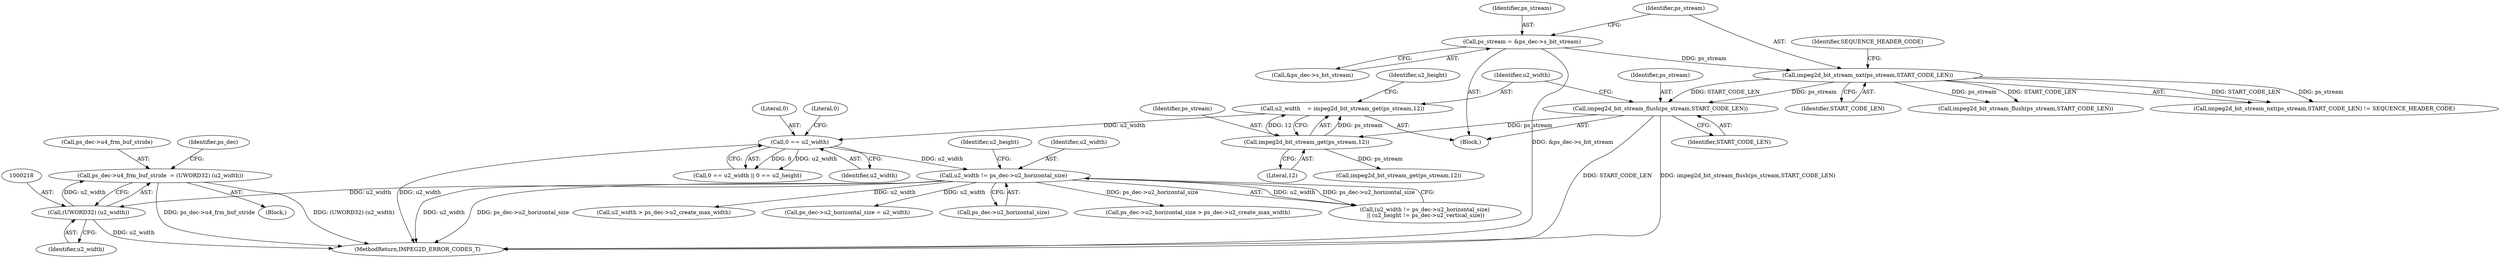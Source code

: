 digraph "0_Android_bef16671c891e16f25a7b174bc528eea109357be@pointer" {
"1000213" [label="(Call,ps_dec->u4_frm_buf_stride  = (UWORD32) (u2_width))"];
"1000217" [label="(Call,(UWORD32) (u2_width))"];
"1000178" [label="(Call,u2_width != ps_dec->u2_horizontal_size)"];
"1000163" [label="(Call,0 == u2_width)"];
"1000151" [label="(Call,u2_width    = impeg2d_bit_stream_get(ps_stream,12))"];
"1000153" [label="(Call,impeg2d_bit_stream_get(ps_stream,12))"];
"1000148" [label="(Call,impeg2d_bit_stream_flush(ps_stream,START_CODE_LEN))"];
"1000138" [label="(Call,impeg2d_bit_stream_nxt(ps_stream,START_CODE_LEN))"];
"1000128" [label="(Call,ps_stream = &ps_dec->s_bit_stream)"];
"1000143" [label="(Call,impeg2d_bit_stream_flush(ps_stream,START_CODE_LEN))"];
"1000177" [label="(Call,(u2_width != ps_dec->u2_horizontal_size)\n || (u2_height != ps_dec->u2_vertical_size))"];
"1000137" [label="(Call,impeg2d_bit_stream_nxt(ps_stream,START_CODE_LEN) != SEQUENCE_HEADER_CODE)"];
"1000128" [label="(Call,ps_stream = &ps_dec->s_bit_stream)"];
"1000150" [label="(Identifier,START_CODE_LEN)"];
"1000141" [label="(Identifier,SEQUENCE_HEADER_CODE)"];
"1000420" [label="(MethodReturn,IMPEG2D_ERROR_CODES_T)"];
"1000184" [label="(Identifier,u2_height)"];
"1000152" [label="(Identifier,u2_width)"];
"1000155" [label="(Literal,12)"];
"1000212" [label="(Block,)"];
"1000164" [label="(Literal,0)"];
"1000140" [label="(Identifier,START_CODE_LEN)"];
"1000162" [label="(Call,0 == u2_width || 0 == u2_height)"];
"1000219" [label="(Identifier,u2_width)"];
"1000129" [label="(Identifier,ps_stream)"];
"1000217" [label="(Call,(UWORD32) (u2_width))"];
"1000214" [label="(Call,ps_dec->u4_frm_buf_stride)"];
"1000157" [label="(Identifier,u2_height)"];
"1000138" [label="(Call,impeg2d_bit_stream_nxt(ps_stream,START_CODE_LEN))"];
"1000178" [label="(Call,u2_width != ps_dec->u2_horizontal_size)"];
"1000126" [label="(Block,)"];
"1000130" [label="(Call,&ps_dec->s_bit_stream)"];
"1000236" [label="(Call,u2_width > ps_dec->u2_create_max_width)"];
"1000213" [label="(Call,ps_dec->u4_frm_buf_stride  = (UWORD32) (u2_width))"];
"1000273" [label="(Identifier,ps_dec)"];
"1000139" [label="(Identifier,ps_stream)"];
"1000158" [label="(Call,impeg2d_bit_stream_get(ps_stream,12))"];
"1000196" [label="(Call,ps_dec->u2_horizontal_size = u2_width)"];
"1000148" [label="(Call,impeg2d_bit_stream_flush(ps_stream,START_CODE_LEN))"];
"1000180" [label="(Call,ps_dec->u2_horizontal_size)"];
"1000163" [label="(Call,0 == u2_width)"];
"1000271" [label="(Call,ps_dec->u2_horizontal_size > ps_dec->u2_create_max_width)"];
"1000153" [label="(Call,impeg2d_bit_stream_get(ps_stream,12))"];
"1000149" [label="(Identifier,ps_stream)"];
"1000154" [label="(Identifier,ps_stream)"];
"1000179" [label="(Identifier,u2_width)"];
"1000167" [label="(Literal,0)"];
"1000151" [label="(Call,u2_width    = impeg2d_bit_stream_get(ps_stream,12))"];
"1000165" [label="(Identifier,u2_width)"];
"1000213" -> "1000212"  [label="AST: "];
"1000213" -> "1000217"  [label="CFG: "];
"1000214" -> "1000213"  [label="AST: "];
"1000217" -> "1000213"  [label="AST: "];
"1000273" -> "1000213"  [label="CFG: "];
"1000213" -> "1000420"  [label="DDG: (UWORD32) (u2_width)"];
"1000213" -> "1000420"  [label="DDG: ps_dec->u4_frm_buf_stride"];
"1000217" -> "1000213"  [label="DDG: u2_width"];
"1000217" -> "1000219"  [label="CFG: "];
"1000218" -> "1000217"  [label="AST: "];
"1000219" -> "1000217"  [label="AST: "];
"1000217" -> "1000420"  [label="DDG: u2_width"];
"1000178" -> "1000217"  [label="DDG: u2_width"];
"1000178" -> "1000177"  [label="AST: "];
"1000178" -> "1000180"  [label="CFG: "];
"1000179" -> "1000178"  [label="AST: "];
"1000180" -> "1000178"  [label="AST: "];
"1000184" -> "1000178"  [label="CFG: "];
"1000177" -> "1000178"  [label="CFG: "];
"1000178" -> "1000420"  [label="DDG: u2_width"];
"1000178" -> "1000420"  [label="DDG: ps_dec->u2_horizontal_size"];
"1000178" -> "1000177"  [label="DDG: u2_width"];
"1000178" -> "1000177"  [label="DDG: ps_dec->u2_horizontal_size"];
"1000163" -> "1000178"  [label="DDG: u2_width"];
"1000178" -> "1000196"  [label="DDG: u2_width"];
"1000178" -> "1000236"  [label="DDG: u2_width"];
"1000178" -> "1000271"  [label="DDG: ps_dec->u2_horizontal_size"];
"1000163" -> "1000162"  [label="AST: "];
"1000163" -> "1000165"  [label="CFG: "];
"1000164" -> "1000163"  [label="AST: "];
"1000165" -> "1000163"  [label="AST: "];
"1000167" -> "1000163"  [label="CFG: "];
"1000162" -> "1000163"  [label="CFG: "];
"1000163" -> "1000420"  [label="DDG: u2_width"];
"1000163" -> "1000162"  [label="DDG: 0"];
"1000163" -> "1000162"  [label="DDG: u2_width"];
"1000151" -> "1000163"  [label="DDG: u2_width"];
"1000151" -> "1000126"  [label="AST: "];
"1000151" -> "1000153"  [label="CFG: "];
"1000152" -> "1000151"  [label="AST: "];
"1000153" -> "1000151"  [label="AST: "];
"1000157" -> "1000151"  [label="CFG: "];
"1000153" -> "1000151"  [label="DDG: ps_stream"];
"1000153" -> "1000151"  [label="DDG: 12"];
"1000153" -> "1000155"  [label="CFG: "];
"1000154" -> "1000153"  [label="AST: "];
"1000155" -> "1000153"  [label="AST: "];
"1000148" -> "1000153"  [label="DDG: ps_stream"];
"1000153" -> "1000158"  [label="DDG: ps_stream"];
"1000148" -> "1000126"  [label="AST: "];
"1000148" -> "1000150"  [label="CFG: "];
"1000149" -> "1000148"  [label="AST: "];
"1000150" -> "1000148"  [label="AST: "];
"1000152" -> "1000148"  [label="CFG: "];
"1000148" -> "1000420"  [label="DDG: impeg2d_bit_stream_flush(ps_stream,START_CODE_LEN)"];
"1000148" -> "1000420"  [label="DDG: START_CODE_LEN"];
"1000138" -> "1000148"  [label="DDG: ps_stream"];
"1000138" -> "1000148"  [label="DDG: START_CODE_LEN"];
"1000138" -> "1000137"  [label="AST: "];
"1000138" -> "1000140"  [label="CFG: "];
"1000139" -> "1000138"  [label="AST: "];
"1000140" -> "1000138"  [label="AST: "];
"1000141" -> "1000138"  [label="CFG: "];
"1000138" -> "1000137"  [label="DDG: ps_stream"];
"1000138" -> "1000137"  [label="DDG: START_CODE_LEN"];
"1000128" -> "1000138"  [label="DDG: ps_stream"];
"1000138" -> "1000143"  [label="DDG: ps_stream"];
"1000138" -> "1000143"  [label="DDG: START_CODE_LEN"];
"1000128" -> "1000126"  [label="AST: "];
"1000128" -> "1000130"  [label="CFG: "];
"1000129" -> "1000128"  [label="AST: "];
"1000130" -> "1000128"  [label="AST: "];
"1000139" -> "1000128"  [label="CFG: "];
"1000128" -> "1000420"  [label="DDG: &ps_dec->s_bit_stream"];
}
